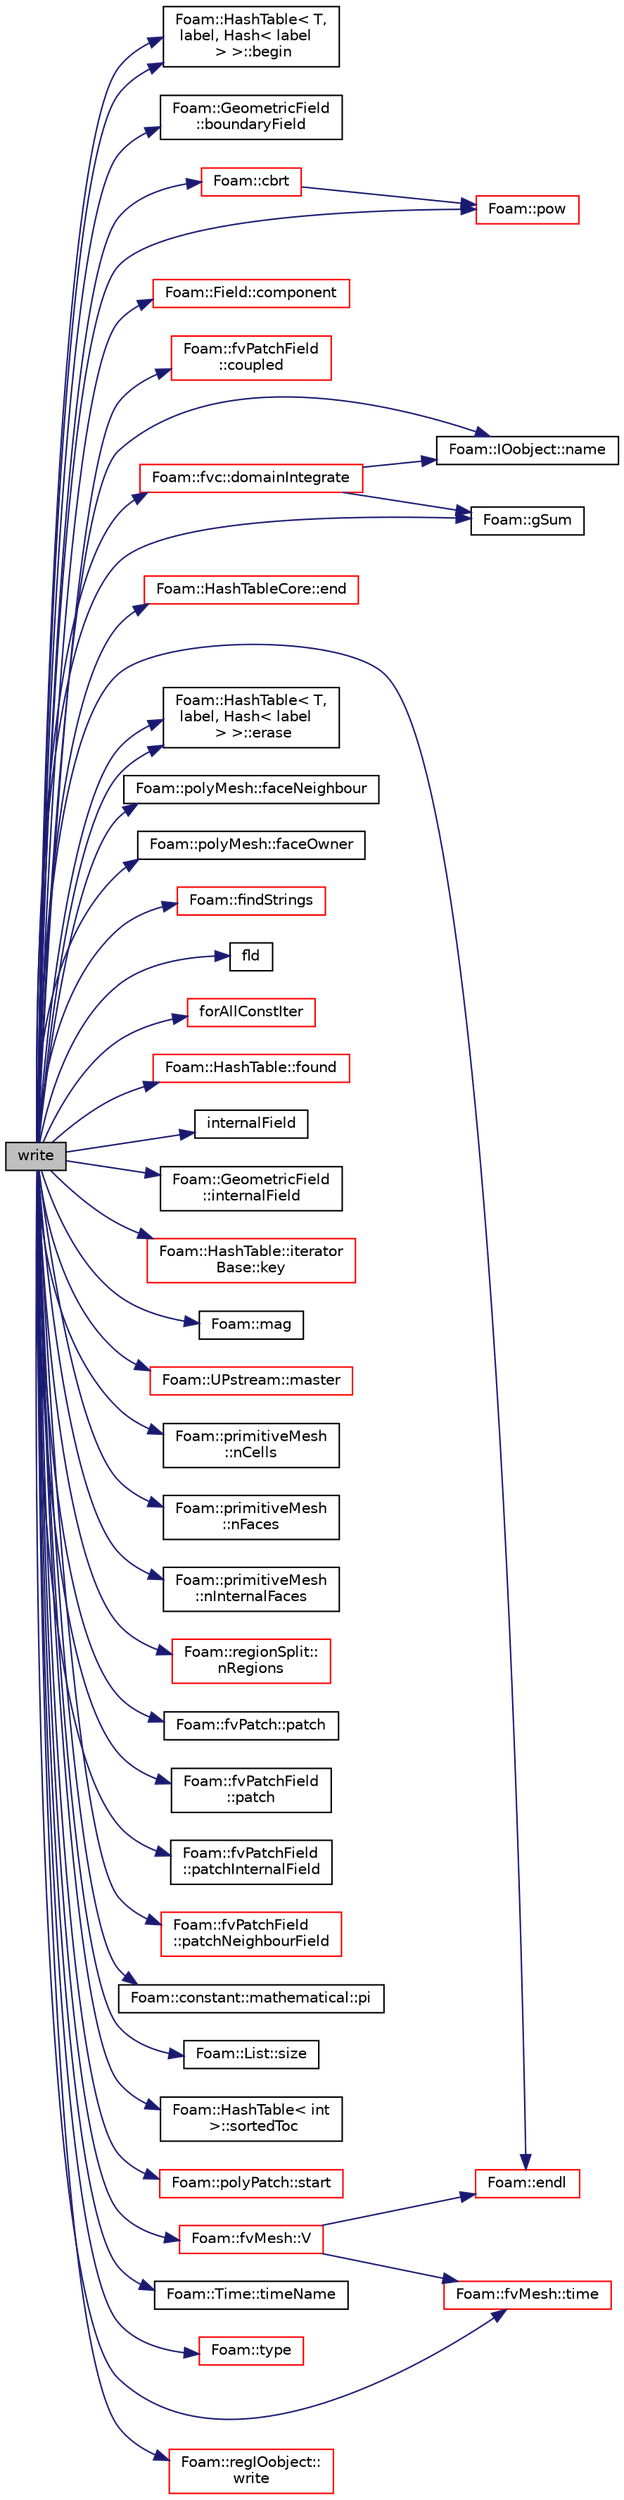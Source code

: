 digraph "write"
{
  bgcolor="transparent";
  edge [fontname="Helvetica",fontsize="10",labelfontname="Helvetica",labelfontsize="10"];
  node [fontname="Helvetica",fontsize="10",shape=record];
  rankdir="LR";
  Node1 [label="write",height=0.2,width=0.4,color="black", fillcolor="grey75", style="filled", fontcolor="black"];
  Node1 -> Node2 [color="midnightblue",fontsize="10",style="solid",fontname="Helvetica"];
  Node2 [label="Foam::HashTable\< T,\l label, Hash\< label\l \> \>::begin",height=0.2,width=0.4,color="black",URL="$a00987.html#a4718c822b6b0cd47612f37199986753a",tooltip="Iterator set to the beginning of the HashTable. "];
  Node1 -> Node2 [color="midnightblue",fontsize="10",style="solid",fontname="Helvetica"];
  Node1 -> Node3 [color="midnightblue",fontsize="10",style="solid",fontname="Helvetica"];
  Node3 [label="Foam::GeometricField\l::boundaryField",height=0.2,width=0.4,color="black",URL="$a00924.html#a3c6c1a789b48ea0c5e8bff64f9c14f2d",tooltip="Return reference to GeometricBoundaryField. "];
  Node1 -> Node4 [color="midnightblue",fontsize="10",style="solid",fontname="Helvetica"];
  Node4 [label="Foam::cbrt",height=0.2,width=0.4,color="red",URL="$a10742.html#aca0b7feea326c0e1e9e04078a319d019"];
  Node4 -> Node5 [color="midnightblue",fontsize="10",style="solid",fontname="Helvetica"];
  Node5 [label="Foam::pow",height=0.2,width=0.4,color="red",URL="$a10742.html#a7500c8e9d27a442adc75e287de074c7c"];
  Node1 -> Node6 [color="midnightblue",fontsize="10",style="solid",fontname="Helvetica"];
  Node6 [label="Foam::Field::component",height=0.2,width=0.4,color="red",URL="$a00756.html#a770bc7d2cd4553971cd2acd4d65be9eb",tooltip="Return a component field of the field. "];
  Node1 -> Node7 [color="midnightblue",fontsize="10",style="solid",fontname="Helvetica"];
  Node7 [label="Foam::fvPatchField\l::coupled",height=0.2,width=0.4,color="red",URL="$a00889.html#acffd678e538fc569f301aacdb4f019b7",tooltip="Return true if this patch field is coupled. "];
  Node1 -> Node8 [color="midnightblue",fontsize="10",style="solid",fontname="Helvetica"];
  Node8 [label="Foam::fvc::domainIntegrate",height=0.2,width=0.4,color="red",URL="$a10776.html#a97e6958677a3a619ece7528613725d84"];
  Node8 -> Node9 [color="midnightblue",fontsize="10",style="solid",fontname="Helvetica"];
  Node9 [label="Foam::IOobject::name",height=0.2,width=0.4,color="black",URL="$a01182.html#a75b72488d2e82151b025744974919d5d",tooltip="Return name. "];
  Node8 -> Node10 [color="midnightblue",fontsize="10",style="solid",fontname="Helvetica"];
  Node10 [label="Foam::gSum",height=0.2,width=0.4,color="black",URL="$a10742.html#a11b1ebb4c53ad062332767d75ca96328"];
  Node1 -> Node11 [color="midnightblue",fontsize="10",style="solid",fontname="Helvetica"];
  Node11 [label="Foam::HashTableCore::end",height=0.2,width=0.4,color="red",URL="$a00988.html#a540580a296c0ff351686ceb4f27b6fe6",tooltip="iteratorEnd set to beyond the end of any HashTable "];
  Node1 -> Node12 [color="midnightblue",fontsize="10",style="solid",fontname="Helvetica"];
  Node12 [label="Foam::endl",height=0.2,width=0.4,color="red",URL="$a10742.html#a2db8fe02a0d3909e9351bb4275b23ce4",tooltip="Add newline and flush stream. "];
  Node1 -> Node13 [color="midnightblue",fontsize="10",style="solid",fontname="Helvetica"];
  Node13 [label="Foam::HashTable\< T,\l label, Hash\< label\l \> \>::erase",height=0.2,width=0.4,color="black",URL="$a00987.html#a12d8ea138d4886b42bc135cd082652c7",tooltip="Erase a hashedEntry specified by given iterator. "];
  Node1 -> Node13 [color="midnightblue",fontsize="10",style="solid",fontname="Helvetica"];
  Node1 -> Node14 [color="midnightblue",fontsize="10",style="solid",fontname="Helvetica"];
  Node14 [label="Foam::polyMesh::faceNeighbour",height=0.2,width=0.4,color="black",URL="$a01922.html#ad03ef02786858ab9d5e2776a4731c77c",tooltip="Return face neighbour. "];
  Node1 -> Node15 [color="midnightblue",fontsize="10",style="solid",fontname="Helvetica"];
  Node15 [label="Foam::polyMesh::faceOwner",height=0.2,width=0.4,color="black",URL="$a01922.html#a6d4def83436c9aa4dc68e8e42c5cf268",tooltip="Return face owner. "];
  Node1 -> Node16 [color="midnightblue",fontsize="10",style="solid",fontname="Helvetica"];
  Node16 [label="Foam::findStrings",height=0.2,width=0.4,color="red",URL="$a10742.html#a24d78dbd0055269ca2a05f27a1edebff",tooltip="Return true if string matches one of the regular expressions. "];
  Node1 -> Node17 [color="midnightblue",fontsize="10",style="solid",fontname="Helvetica"];
  Node17 [label="fld",height=0.2,width=0.4,color="black",URL="$a04285.html#ad4512456f4da706b47fd304150561080"];
  Node1 -> Node18 [color="midnightblue",fontsize="10",style="solid",fontname="Helvetica"];
  Node18 [label="forAllConstIter",height=0.2,width=0.4,color="red",URL="$a02966.html#ae21e2836509b0fa7f7cedf6493b11b09"];
  Node1 -> Node19 [color="midnightblue",fontsize="10",style="solid",fontname="Helvetica"];
  Node19 [label="Foam::HashTable::found",height=0.2,width=0.4,color="red",URL="$a00987.html#a3df8044b3c7afb4eb62517f64e85eab6",tooltip="Return true if hashedEntry is found in table. "];
  Node1 -> Node10 [color="midnightblue",fontsize="10",style="solid",fontname="Helvetica"];
  Node1 -> Node20 [color="midnightblue",fontsize="10",style="solid",fontname="Helvetica"];
  Node20 [label="internalField",height=0.2,width=0.4,color="black",URL="$a05104.html#a8ebe4b4fc9818c2626b9c98a7ef1a16a"];
  Node1 -> Node21 [color="midnightblue",fontsize="10",style="solid",fontname="Helvetica"];
  Node21 [label="Foam::GeometricField\l::internalField",height=0.2,width=0.4,color="black",URL="$a00924.html#a9536140d36d69bbac40496f6b817aa0a",tooltip="Return internal field. "];
  Node1 -> Node22 [color="midnightblue",fontsize="10",style="solid",fontname="Helvetica"];
  Node22 [label="Foam::HashTable::iterator\lBase::key",height=0.2,width=0.4,color="red",URL="$a01214.html#ae0f77bc200272817381bfeaa2980795e",tooltip="Return the Key corresponding to the iterator. "];
  Node1 -> Node23 [color="midnightblue",fontsize="10",style="solid",fontname="Helvetica"];
  Node23 [label="Foam::mag",height=0.2,width=0.4,color="black",URL="$a10742.html#a929da2a3fdcf3dacbbe0487d3a330dae"];
  Node1 -> Node24 [color="midnightblue",fontsize="10",style="solid",fontname="Helvetica"];
  Node24 [label="Foam::UPstream::master",height=0.2,width=0.4,color="red",URL="$a02772.html#a36af549940a0aae3733774649594489f",tooltip="Am I the master process. "];
  Node1 -> Node9 [color="midnightblue",fontsize="10",style="solid",fontname="Helvetica"];
  Node1 -> Node25 [color="midnightblue",fontsize="10",style="solid",fontname="Helvetica"];
  Node25 [label="Foam::primitiveMesh\l::nCells",height=0.2,width=0.4,color="black",URL="$a01974.html#ae79b5e96cf8d9a4e6b3993e6f2709374"];
  Node1 -> Node26 [color="midnightblue",fontsize="10",style="solid",fontname="Helvetica"];
  Node26 [label="Foam::primitiveMesh\l::nFaces",height=0.2,width=0.4,color="black",URL="$a01974.html#a9be088de373a98524a153de7da0e92e8"];
  Node1 -> Node27 [color="midnightblue",fontsize="10",style="solid",fontname="Helvetica"];
  Node27 [label="Foam::primitiveMesh\l::nInternalFaces",height=0.2,width=0.4,color="black",URL="$a01974.html#aa1eec60bd258a70018b8ffda0dced7bb"];
  Node1 -> Node28 [color="midnightblue",fontsize="10",style="solid",fontname="Helvetica"];
  Node28 [label="Foam::regionSplit::\lnRegions",height=0.2,width=0.4,color="red",URL="$a02149.html#a57f980c4312eca2cfa550ab99040161d",tooltip="Return total number of regions. "];
  Node1 -> Node29 [color="midnightblue",fontsize="10",style="solid",fontname="Helvetica"];
  Node29 [label="Foam::fvPatch::patch",height=0.2,width=0.4,color="black",URL="$a00888.html#a205fadce5134baf710e41c91caf55b98",tooltip="Return the polyPatch. "];
  Node1 -> Node30 [color="midnightblue",fontsize="10",style="solid",fontname="Helvetica"];
  Node30 [label="Foam::fvPatchField\l::patch",height=0.2,width=0.4,color="black",URL="$a00889.html#ad735de1fbd0f85c12ad0c37deb62d22c",tooltip="Return patch. "];
  Node1 -> Node31 [color="midnightblue",fontsize="10",style="solid",fontname="Helvetica"];
  Node31 [label="Foam::fvPatchField\l::patchInternalField",height=0.2,width=0.4,color="black",URL="$a00889.html#a7297309ea242a9e6c0ace823006bfb2e",tooltip="Return internal field next to patch as patch field. "];
  Node1 -> Node32 [color="midnightblue",fontsize="10",style="solid",fontname="Helvetica"];
  Node32 [label="Foam::fvPatchField\l::patchNeighbourField",height=0.2,width=0.4,color="red",URL="$a00889.html#a0d0b7d5226d739a47f56be79d75ad04f",tooltip="Return patchField on the opposite patch of a coupled patch. "];
  Node1 -> Node33 [color="midnightblue",fontsize="10",style="solid",fontname="Helvetica"];
  Node33 [label="Foam::constant::mathematical::pi",height=0.2,width=0.4,color="black",URL="$a10754.html#a731b8788a4c01586c35266c7ca4fed04"];
  Node1 -> Node5 [color="midnightblue",fontsize="10",style="solid",fontname="Helvetica"];
  Node1 -> Node34 [color="midnightblue",fontsize="10",style="solid",fontname="Helvetica"];
  Node34 [label="Foam::List::size",height=0.2,width=0.4,color="black",URL="$a01367.html#a8a5f6fa29bd4b500caf186f60245b384",tooltip="Override size to be inconsistent with allocated storage. "];
  Node1 -> Node35 [color="midnightblue",fontsize="10",style="solid",fontname="Helvetica"];
  Node35 [label="Foam::HashTable\< int\l \>::sortedToc",height=0.2,width=0.4,color="black",URL="$a00987.html#a239049ebafee5b14167ee937667d4692",tooltip="Return the table of contents as a sorted list. "];
  Node1 -> Node36 [color="midnightblue",fontsize="10",style="solid",fontname="Helvetica"];
  Node36 [label="Foam::polyPatch::start",height=0.2,width=0.4,color="red",URL="$a01940.html#a861f370e41af7d54d7ff91da65de6e6a",tooltip="Return start label of this patch in the polyMesh face list. "];
  Node1 -> Node37 [color="midnightblue",fontsize="10",style="solid",fontname="Helvetica"];
  Node37 [label="Foam::fvMesh::time",height=0.2,width=0.4,color="red",URL="$a00879.html#a48fcf6de2789aff6b430b5fc1a05693f",tooltip="Return the top-level database. "];
  Node1 -> Node38 [color="midnightblue",fontsize="10",style="solid",fontname="Helvetica"];
  Node38 [label="Foam::Time::timeName",height=0.2,width=0.4,color="black",URL="$a02616.html#a5ae6a110de1b22323e19a46943c7f0c1",tooltip="Return time name of given scalar time. "];
  Node1 -> Node39 [color="midnightblue",fontsize="10",style="solid",fontname="Helvetica"];
  Node39 [label="Foam::type",height=0.2,width=0.4,color="red",URL="$a10742.html#aec48583af672626378f501eb9fc32cd1",tooltip="Return the file type: DIRECTORY or FILE. "];
  Node1 -> Node40 [color="midnightblue",fontsize="10",style="solid",fontname="Helvetica"];
  Node40 [label="Foam::fvMesh::V",height=0.2,width=0.4,color="red",URL="$a00879.html#a5aca51bc5022eb7ae45eb78d2c310b2b",tooltip="Return cell volumes. "];
  Node40 -> Node12 [color="midnightblue",fontsize="10",style="solid",fontname="Helvetica"];
  Node40 -> Node37 [color="midnightblue",fontsize="10",style="solid",fontname="Helvetica"];
  Node1 -> Node41 [color="midnightblue",fontsize="10",style="solid",fontname="Helvetica"];
  Node41 [label="Foam::regIOobject::\lwrite",height=0.2,width=0.4,color="red",URL="$a02152.html#a6e5faa425b059eeb55cd904755791076",tooltip="Write using setting from DB. "];
}
